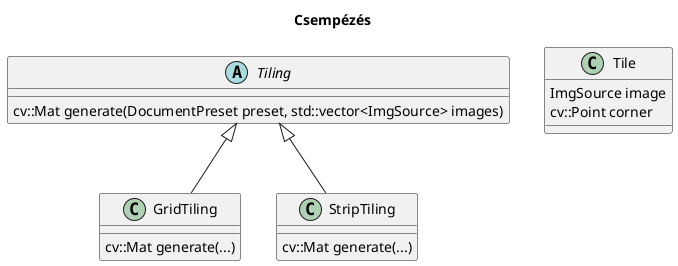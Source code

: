@startuml tiling

title Csempézés

abstract Tiling {
    cv::Mat generate(DocumentPreset preset, std::vector<ImgSource> images)
}

class GridTiling {
    cv::Mat generate(...)
}
Tiling <|-- GridTiling

class StripTiling {
    cv::Mat generate(...)
}
Tiling <|-- StripTiling

class Tile {
    ImgSource image
    cv::Point corner
}

@enduml
